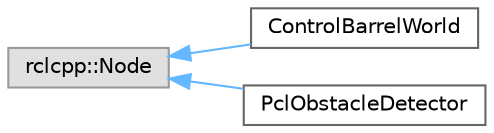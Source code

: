 digraph "Graphical Class Hierarchy"
{
 // LATEX_PDF_SIZE
  bgcolor="transparent";
  edge [fontname=Helvetica,fontsize=10,labelfontname=Helvetica,labelfontsize=10];
  node [fontname=Helvetica,fontsize=10,shape=box,height=0.2,width=0.4];
  rankdir="LR";
  Node0 [id="Node000000",label="rclcpp::Node",height=0.2,width=0.4,color="grey60", fillcolor="#E0E0E0", style="filled",tooltip=" "];
  Node0 -> Node1 [id="edge1_Node000000_Node000001",dir="back",color="steelblue1",style="solid",tooltip=" "];
  Node1 [id="Node000001",label="ControlBarrelWorld",height=0.2,width=0.4,color="grey40", fillcolor="white", style="filled",URL="$classControlBarrelWorld.html",tooltip="ROS2 node for controlling a robot to navigate around obstaclesand stop at a pedestrian."];
  Node0 -> Node2 [id="edge2_Node000000_Node000002",dir="back",color="steelblue1",style="solid",tooltip=" "];
  Node2 [id="Node000002",label="PclObstacleDetector",height=0.2,width=0.4,color="grey40", fillcolor="white", style="filled",URL="$classPclObstacleDetector.html",tooltip="ROS2 node for detecting obstacles from point cloud data."];
}
